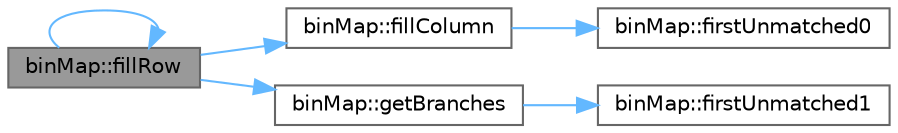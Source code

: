 digraph "binMap::fillRow"
{
 // LATEX_PDF_SIZE
  bgcolor="transparent";
  edge [fontname=Helvetica,fontsize=10,labelfontname=Helvetica,labelfontsize=10];
  node [fontname=Helvetica,fontsize=10,shape=box,height=0.2,width=0.4];
  rankdir="LR";
  Node1 [id="Node000001",label="binMap::fillRow",height=0.2,width=0.4,color="gray40", fillcolor="grey60", style="filled", fontcolor="black",tooltip=" "];
  Node1 -> Node2 [id="edge1_Node000001_Node000002",color="steelblue1",style="solid",tooltip=" "];
  Node2 [id="Node000002",label="binMap::fillColumn",height=0.2,width=0.4,color="grey40", fillcolor="white", style="filled",URL="$classbin_map.html#afd263ae14f169cc653aad49f40e3c573",tooltip=" "];
  Node2 -> Node3 [id="edge2_Node000002_Node000003",color="steelblue1",style="solid",tooltip=" "];
  Node3 [id="Node000003",label="binMap::firstUnmatched0",height=0.2,width=0.4,color="grey40", fillcolor="white", style="filled",URL="$classbin_map.html#aa5a4563b88979b22e619a943d266b0f1",tooltip=" "];
  Node1 -> Node1 [id="edge3_Node000001_Node000001",color="steelblue1",style="solid",tooltip=" "];
  Node1 -> Node4 [id="edge4_Node000001_Node000004",color="steelblue1",style="solid",tooltip=" "];
  Node4 [id="Node000004",label="binMap::getBranches",height=0.2,width=0.4,color="grey40", fillcolor="white", style="filled",URL="$classbin_map.html#a6e10d0db8e6a3d8b339ce9c5c1a44093",tooltip=" "];
  Node4 -> Node5 [id="edge5_Node000004_Node000005",color="steelblue1",style="solid",tooltip=" "];
  Node5 [id="Node000005",label="binMap::firstUnmatched1",height=0.2,width=0.4,color="grey40", fillcolor="white", style="filled",URL="$classbin_map.html#abf469fbd3a9c37b5bec89917e5f058ab",tooltip=" "];
}
